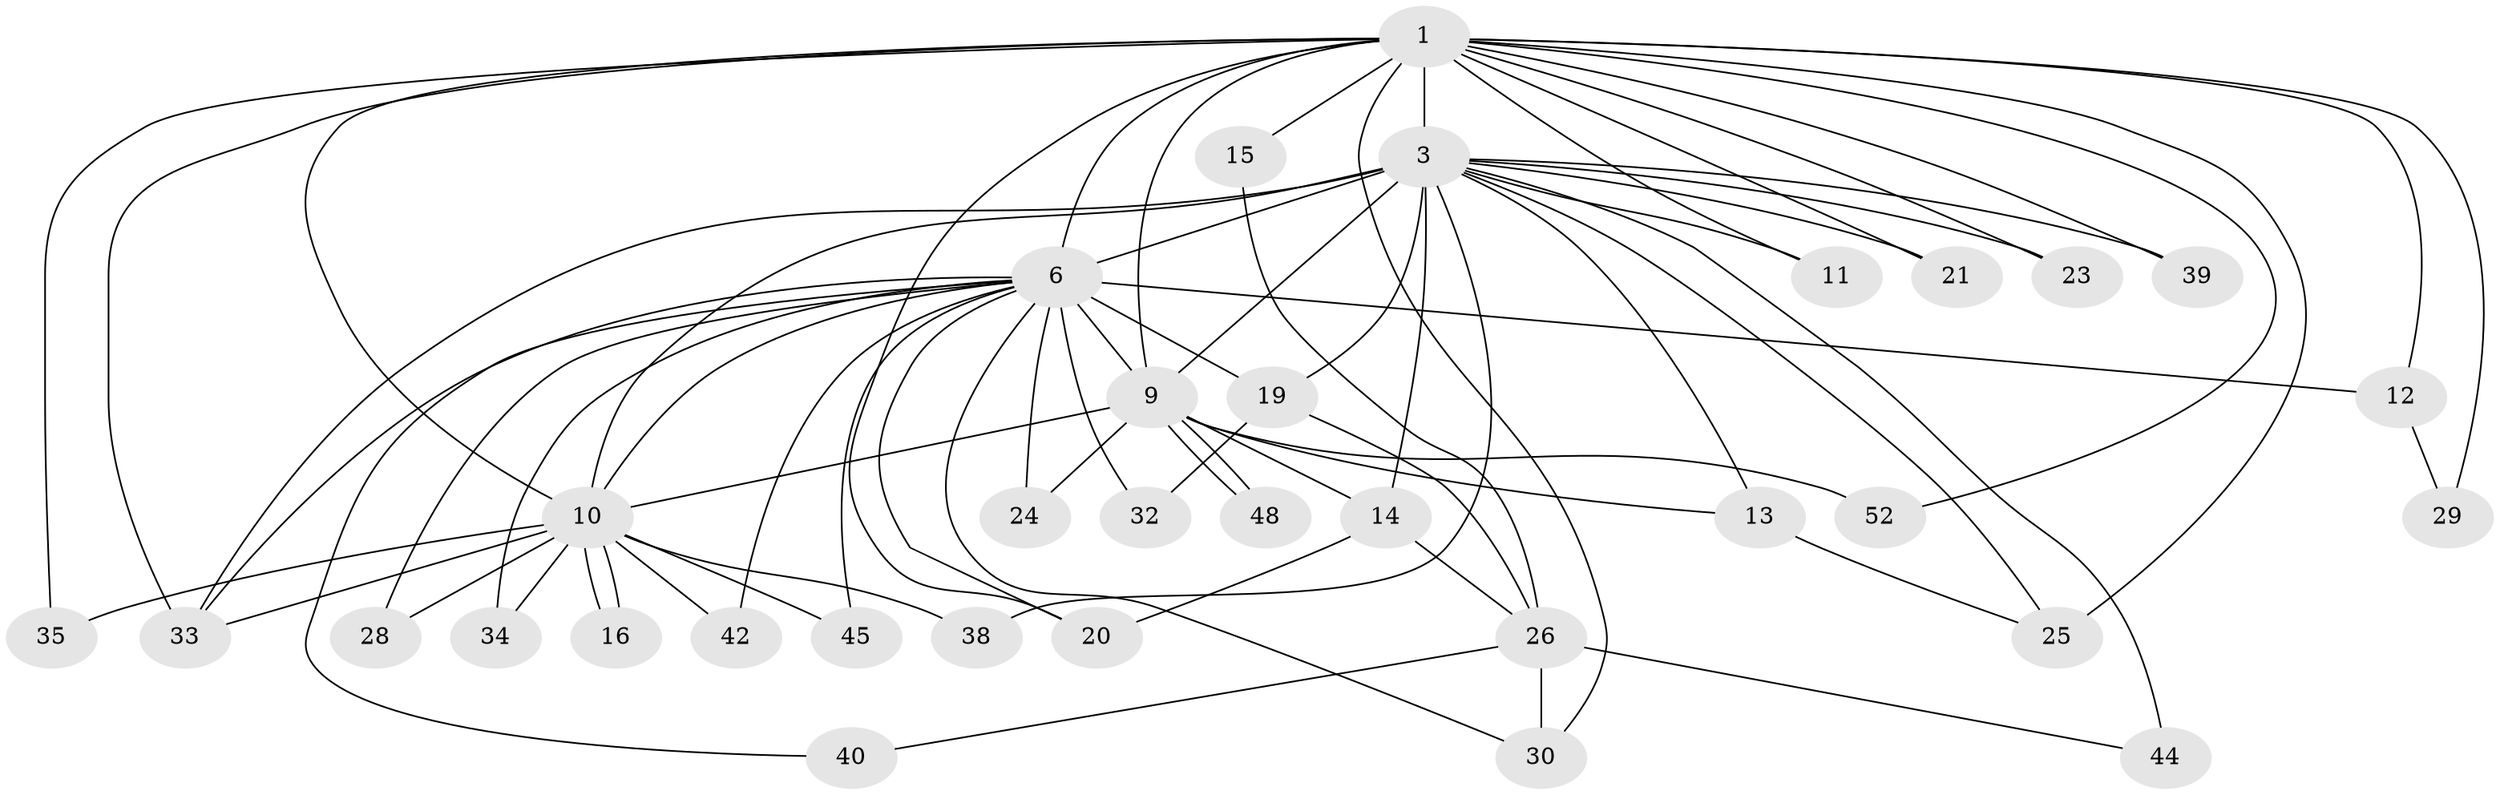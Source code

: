 // original degree distribution, {12: 0.01818181818181818, 20: 0.01818181818181818, 16: 0.01818181818181818, 14: 0.01818181818181818, 13: 0.03636363636363636, 19: 0.01818181818181818, 10: 0.01818181818181818, 18: 0.01818181818181818, 17: 0.01818181818181818, 2: 0.5272727272727272, 4: 0.12727272727272726, 3: 0.12727272727272726, 5: 0.01818181818181818, 6: 0.01818181818181818}
// Generated by graph-tools (version 1.1) at 2025/17/03/04/25 18:17:45]
// undirected, 33 vertices, 71 edges
graph export_dot {
graph [start="1"]
  node [color=gray90,style=filled];
  1 [super="+2"];
  3 [super="+27+49+4+8"];
  6 [super="+7+22+36"];
  9;
  10 [super="+47+18"];
  11;
  12;
  13;
  14 [super="+51+53"];
  15;
  16;
  19;
  20 [super="+46"];
  21;
  23;
  24;
  25 [super="+41"];
  26;
  28;
  29;
  30 [super="+31"];
  32;
  33 [super="+37"];
  34;
  35;
  38;
  39;
  40;
  42;
  44;
  45;
  48;
  52;
  1 -- 3 [weight=10];
  1 -- 6 [weight=7];
  1 -- 9 [weight=4];
  1 -- 10 [weight=3];
  1 -- 29;
  1 -- 52;
  1 -- 11;
  1 -- 12 [weight=2];
  1 -- 15;
  1 -- 20;
  1 -- 21;
  1 -- 23;
  1 -- 25 [weight=2];
  1 -- 30;
  1 -- 33;
  1 -- 35;
  1 -- 39;
  3 -- 6 [weight=7];
  3 -- 9 [weight=4];
  3 -- 10 [weight=3];
  3 -- 13;
  3 -- 14;
  3 -- 21;
  3 -- 25;
  3 -- 39;
  3 -- 44 [weight=2];
  3 -- 33;
  3 -- 38;
  3 -- 11;
  3 -- 19;
  3 -- 23;
  6 -- 9 [weight=2];
  6 -- 10 [weight=3];
  6 -- 19;
  6 -- 32 [weight=2];
  6 -- 33;
  6 -- 34;
  6 -- 45;
  6 -- 42;
  6 -- 12;
  6 -- 24;
  6 -- 20;
  6 -- 30;
  6 -- 40;
  6 -- 28;
  9 -- 10;
  9 -- 13;
  9 -- 14 [weight=2];
  9 -- 24;
  9 -- 48;
  9 -- 48;
  9 -- 52;
  10 -- 16;
  10 -- 16;
  10 -- 34;
  10 -- 35;
  10 -- 38;
  10 -- 45;
  10 -- 33;
  10 -- 42;
  10 -- 28;
  12 -- 29;
  13 -- 25;
  14 -- 20;
  14 -- 26;
  15 -- 26;
  19 -- 26;
  19 -- 32;
  26 -- 30;
  26 -- 40;
  26 -- 44;
}
